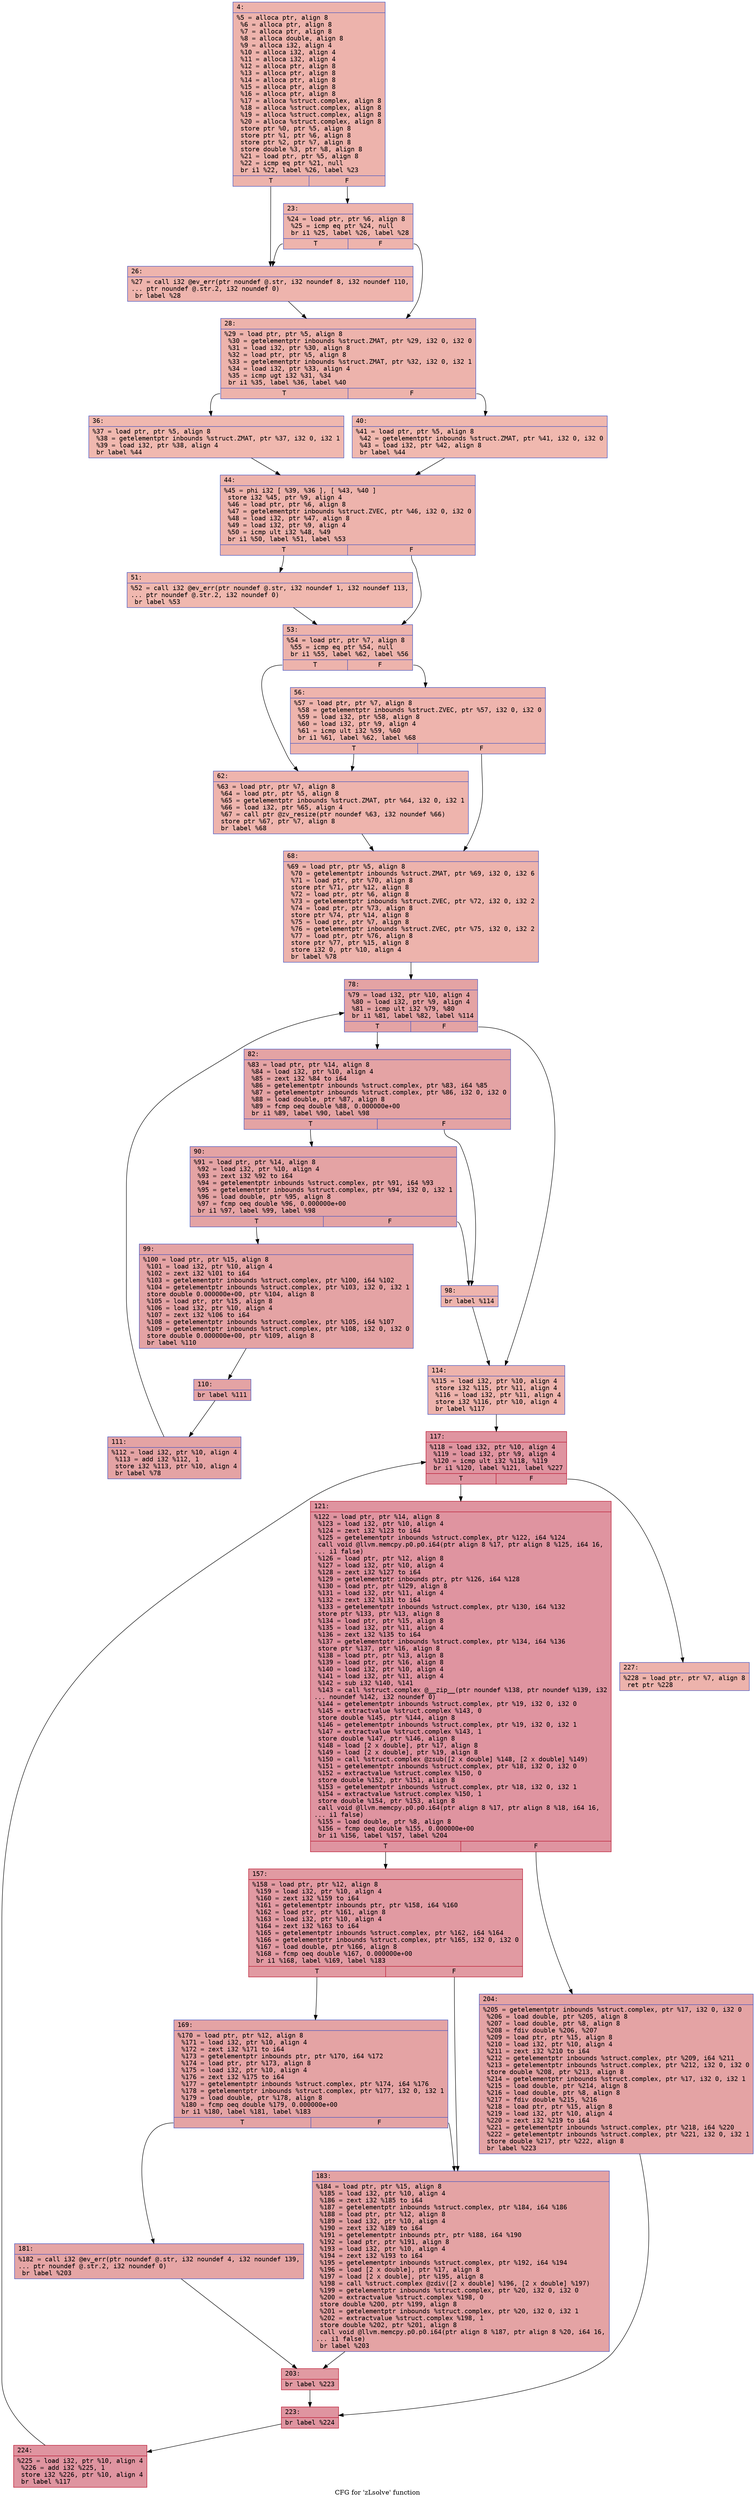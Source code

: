 digraph "CFG for 'zLsolve' function" {
	label="CFG for 'zLsolve' function";

	Node0x600001c82a80 [shape=record,color="#3d50c3ff", style=filled, fillcolor="#d6524470" fontname="Courier",label="{4:\l|  %5 = alloca ptr, align 8\l  %6 = alloca ptr, align 8\l  %7 = alloca ptr, align 8\l  %8 = alloca double, align 8\l  %9 = alloca i32, align 4\l  %10 = alloca i32, align 4\l  %11 = alloca i32, align 4\l  %12 = alloca ptr, align 8\l  %13 = alloca ptr, align 8\l  %14 = alloca ptr, align 8\l  %15 = alloca ptr, align 8\l  %16 = alloca ptr, align 8\l  %17 = alloca %struct.complex, align 8\l  %18 = alloca %struct.complex, align 8\l  %19 = alloca %struct.complex, align 8\l  %20 = alloca %struct.complex, align 8\l  store ptr %0, ptr %5, align 8\l  store ptr %1, ptr %6, align 8\l  store ptr %2, ptr %7, align 8\l  store double %3, ptr %8, align 8\l  %21 = load ptr, ptr %5, align 8\l  %22 = icmp eq ptr %21, null\l  br i1 %22, label %26, label %23\l|{<s0>T|<s1>F}}"];
	Node0x600001c82a80:s0 -> Node0x600001c82b20[tooltip="4 -> 26\nProbability 37.50%" ];
	Node0x600001c82a80:s1 -> Node0x600001c82ad0[tooltip="4 -> 23\nProbability 62.50%" ];
	Node0x600001c82ad0 [shape=record,color="#3d50c3ff", style=filled, fillcolor="#d8564670" fontname="Courier",label="{23:\l|  %24 = load ptr, ptr %6, align 8\l  %25 = icmp eq ptr %24, null\l  br i1 %25, label %26, label %28\l|{<s0>T|<s1>F}}"];
	Node0x600001c82ad0:s0 -> Node0x600001c82b20[tooltip="23 -> 26\nProbability 37.50%" ];
	Node0x600001c82ad0:s1 -> Node0x600001c82b70[tooltip="23 -> 28\nProbability 62.50%" ];
	Node0x600001c82b20 [shape=record,color="#3d50c3ff", style=filled, fillcolor="#d8564670" fontname="Courier",label="{26:\l|  %27 = call i32 @ev_err(ptr noundef @.str, i32 noundef 8, i32 noundef 110,\l... ptr noundef @.str.2, i32 noundef 0)\l  br label %28\l}"];
	Node0x600001c82b20 -> Node0x600001c82b70[tooltip="26 -> 28\nProbability 100.00%" ];
	Node0x600001c82b70 [shape=record,color="#3d50c3ff", style=filled, fillcolor="#d6524470" fontname="Courier",label="{28:\l|  %29 = load ptr, ptr %5, align 8\l  %30 = getelementptr inbounds %struct.ZMAT, ptr %29, i32 0, i32 0\l  %31 = load i32, ptr %30, align 8\l  %32 = load ptr, ptr %5, align 8\l  %33 = getelementptr inbounds %struct.ZMAT, ptr %32, i32 0, i32 1\l  %34 = load i32, ptr %33, align 4\l  %35 = icmp ugt i32 %31, %34\l  br i1 %35, label %36, label %40\l|{<s0>T|<s1>F}}"];
	Node0x600001c82b70:s0 -> Node0x600001c82bc0[tooltip="28 -> 36\nProbability 50.00%" ];
	Node0x600001c82b70:s1 -> Node0x600001c82c10[tooltip="28 -> 40\nProbability 50.00%" ];
	Node0x600001c82bc0 [shape=record,color="#3d50c3ff", style=filled, fillcolor="#dc5d4a70" fontname="Courier",label="{36:\l|  %37 = load ptr, ptr %5, align 8\l  %38 = getelementptr inbounds %struct.ZMAT, ptr %37, i32 0, i32 1\l  %39 = load i32, ptr %38, align 4\l  br label %44\l}"];
	Node0x600001c82bc0 -> Node0x600001c82c60[tooltip="36 -> 44\nProbability 100.00%" ];
	Node0x600001c82c10 [shape=record,color="#3d50c3ff", style=filled, fillcolor="#dc5d4a70" fontname="Courier",label="{40:\l|  %41 = load ptr, ptr %5, align 8\l  %42 = getelementptr inbounds %struct.ZMAT, ptr %41, i32 0, i32 0\l  %43 = load i32, ptr %42, align 8\l  br label %44\l}"];
	Node0x600001c82c10 -> Node0x600001c82c60[tooltip="40 -> 44\nProbability 100.00%" ];
	Node0x600001c82c60 [shape=record,color="#3d50c3ff", style=filled, fillcolor="#d6524470" fontname="Courier",label="{44:\l|  %45 = phi i32 [ %39, %36 ], [ %43, %40 ]\l  store i32 %45, ptr %9, align 4\l  %46 = load ptr, ptr %6, align 8\l  %47 = getelementptr inbounds %struct.ZVEC, ptr %46, i32 0, i32 0\l  %48 = load i32, ptr %47, align 8\l  %49 = load i32, ptr %9, align 4\l  %50 = icmp ult i32 %48, %49\l  br i1 %50, label %51, label %53\l|{<s0>T|<s1>F}}"];
	Node0x600001c82c60:s0 -> Node0x600001c82cb0[tooltip="44 -> 51\nProbability 50.00%" ];
	Node0x600001c82c60:s1 -> Node0x600001c82d00[tooltip="44 -> 53\nProbability 50.00%" ];
	Node0x600001c82cb0 [shape=record,color="#3d50c3ff", style=filled, fillcolor="#dc5d4a70" fontname="Courier",label="{51:\l|  %52 = call i32 @ev_err(ptr noundef @.str, i32 noundef 1, i32 noundef 113,\l... ptr noundef @.str.2, i32 noundef 0)\l  br label %53\l}"];
	Node0x600001c82cb0 -> Node0x600001c82d00[tooltip="51 -> 53\nProbability 100.00%" ];
	Node0x600001c82d00 [shape=record,color="#3d50c3ff", style=filled, fillcolor="#d6524470" fontname="Courier",label="{53:\l|  %54 = load ptr, ptr %7, align 8\l  %55 = icmp eq ptr %54, null\l  br i1 %55, label %62, label %56\l|{<s0>T|<s1>F}}"];
	Node0x600001c82d00:s0 -> Node0x600001c82da0[tooltip="53 -> 62\nProbability 37.50%" ];
	Node0x600001c82d00:s1 -> Node0x600001c82d50[tooltip="53 -> 56\nProbability 62.50%" ];
	Node0x600001c82d50 [shape=record,color="#3d50c3ff", style=filled, fillcolor="#d8564670" fontname="Courier",label="{56:\l|  %57 = load ptr, ptr %7, align 8\l  %58 = getelementptr inbounds %struct.ZVEC, ptr %57, i32 0, i32 0\l  %59 = load i32, ptr %58, align 8\l  %60 = load i32, ptr %9, align 4\l  %61 = icmp ult i32 %59, %60\l  br i1 %61, label %62, label %68\l|{<s0>T|<s1>F}}"];
	Node0x600001c82d50:s0 -> Node0x600001c82da0[tooltip="56 -> 62\nProbability 50.00%" ];
	Node0x600001c82d50:s1 -> Node0x600001c82df0[tooltip="56 -> 68\nProbability 50.00%" ];
	Node0x600001c82da0 [shape=record,color="#3d50c3ff", style=filled, fillcolor="#d8564670" fontname="Courier",label="{62:\l|  %63 = load ptr, ptr %7, align 8\l  %64 = load ptr, ptr %5, align 8\l  %65 = getelementptr inbounds %struct.ZMAT, ptr %64, i32 0, i32 1\l  %66 = load i32, ptr %65, align 4\l  %67 = call ptr @zv_resize(ptr noundef %63, i32 noundef %66)\l  store ptr %67, ptr %7, align 8\l  br label %68\l}"];
	Node0x600001c82da0 -> Node0x600001c82df0[tooltip="62 -> 68\nProbability 100.00%" ];
	Node0x600001c82df0 [shape=record,color="#3d50c3ff", style=filled, fillcolor="#d6524470" fontname="Courier",label="{68:\l|  %69 = load ptr, ptr %5, align 8\l  %70 = getelementptr inbounds %struct.ZMAT, ptr %69, i32 0, i32 6\l  %71 = load ptr, ptr %70, align 8\l  store ptr %71, ptr %12, align 8\l  %72 = load ptr, ptr %6, align 8\l  %73 = getelementptr inbounds %struct.ZVEC, ptr %72, i32 0, i32 2\l  %74 = load ptr, ptr %73, align 8\l  store ptr %74, ptr %14, align 8\l  %75 = load ptr, ptr %7, align 8\l  %76 = getelementptr inbounds %struct.ZVEC, ptr %75, i32 0, i32 2\l  %77 = load ptr, ptr %76, align 8\l  store ptr %77, ptr %15, align 8\l  store i32 0, ptr %10, align 4\l  br label %78\l}"];
	Node0x600001c82df0 -> Node0x600001c82e40[tooltip="68 -> 78\nProbability 100.00%" ];
	Node0x600001c82e40 [shape=record,color="#3d50c3ff", style=filled, fillcolor="#c32e3170" fontname="Courier",label="{78:\l|  %79 = load i32, ptr %10, align 4\l  %80 = load i32, ptr %9, align 4\l  %81 = icmp ult i32 %79, %80\l  br i1 %81, label %82, label %114\l|{<s0>T|<s1>F}}"];
	Node0x600001c82e40:s0 -> Node0x600001c82e90[tooltip="78 -> 82\nProbability 96.88%" ];
	Node0x600001c82e40:s1 -> Node0x600001c83070[tooltip="78 -> 114\nProbability 3.12%" ];
	Node0x600001c82e90 [shape=record,color="#3d50c3ff", style=filled, fillcolor="#c32e3170" fontname="Courier",label="{82:\l|  %83 = load ptr, ptr %14, align 8\l  %84 = load i32, ptr %10, align 4\l  %85 = zext i32 %84 to i64\l  %86 = getelementptr inbounds %struct.complex, ptr %83, i64 %85\l  %87 = getelementptr inbounds %struct.complex, ptr %86, i32 0, i32 0\l  %88 = load double, ptr %87, align 8\l  %89 = fcmp oeq double %88, 0.000000e+00\l  br i1 %89, label %90, label %98\l|{<s0>T|<s1>F}}"];
	Node0x600001c82e90:s0 -> Node0x600001c82ee0[tooltip="82 -> 90\nProbability 96.88%" ];
	Node0x600001c82e90:s1 -> Node0x600001c82f30[tooltip="82 -> 98\nProbability 3.12%" ];
	Node0x600001c82ee0 [shape=record,color="#3d50c3ff", style=filled, fillcolor="#c32e3170" fontname="Courier",label="{90:\l|  %91 = load ptr, ptr %14, align 8\l  %92 = load i32, ptr %10, align 4\l  %93 = zext i32 %92 to i64\l  %94 = getelementptr inbounds %struct.complex, ptr %91, i64 %93\l  %95 = getelementptr inbounds %struct.complex, ptr %94, i32 0, i32 1\l  %96 = load double, ptr %95, align 8\l  %97 = fcmp oeq double %96, 0.000000e+00\l  br i1 %97, label %99, label %98\l|{<s0>T|<s1>F}}"];
	Node0x600001c82ee0:s0 -> Node0x600001c82f80[tooltip="90 -> 99\nProbability 96.88%" ];
	Node0x600001c82ee0:s1 -> Node0x600001c82f30[tooltip="90 -> 98\nProbability 3.12%" ];
	Node0x600001c82f30 [shape=record,color="#3d50c3ff", style=filled, fillcolor="#d8564670" fontname="Courier",label="{98:\l|  br label %114\l}"];
	Node0x600001c82f30 -> Node0x600001c83070[tooltip="98 -> 114\nProbability 100.00%" ];
	Node0x600001c82f80 [shape=record,color="#3d50c3ff", style=filled, fillcolor="#c32e3170" fontname="Courier",label="{99:\l|  %100 = load ptr, ptr %15, align 8\l  %101 = load i32, ptr %10, align 4\l  %102 = zext i32 %101 to i64\l  %103 = getelementptr inbounds %struct.complex, ptr %100, i64 %102\l  %104 = getelementptr inbounds %struct.complex, ptr %103, i32 0, i32 1\l  store double 0.000000e+00, ptr %104, align 8\l  %105 = load ptr, ptr %15, align 8\l  %106 = load i32, ptr %10, align 4\l  %107 = zext i32 %106 to i64\l  %108 = getelementptr inbounds %struct.complex, ptr %105, i64 %107\l  %109 = getelementptr inbounds %struct.complex, ptr %108, i32 0, i32 0\l  store double 0.000000e+00, ptr %109, align 8\l  br label %110\l}"];
	Node0x600001c82f80 -> Node0x600001c82fd0[tooltip="99 -> 110\nProbability 100.00%" ];
	Node0x600001c82fd0 [shape=record,color="#3d50c3ff", style=filled, fillcolor="#c32e3170" fontname="Courier",label="{110:\l|  br label %111\l}"];
	Node0x600001c82fd0 -> Node0x600001c83020[tooltip="110 -> 111\nProbability 100.00%" ];
	Node0x600001c83020 [shape=record,color="#3d50c3ff", style=filled, fillcolor="#c32e3170" fontname="Courier",label="{111:\l|  %112 = load i32, ptr %10, align 4\l  %113 = add i32 %112, 1\l  store i32 %113, ptr %10, align 4\l  br label %78\l}"];
	Node0x600001c83020 -> Node0x600001c82e40[tooltip="111 -> 78\nProbability 100.00%" ];
	Node0x600001c83070 [shape=record,color="#3d50c3ff", style=filled, fillcolor="#d6524470" fontname="Courier",label="{114:\l|  %115 = load i32, ptr %10, align 4\l  store i32 %115, ptr %11, align 4\l  %116 = load i32, ptr %11, align 4\l  store i32 %116, ptr %10, align 4\l  br label %117\l}"];
	Node0x600001c83070 -> Node0x600001c830c0[tooltip="114 -> 117\nProbability 100.00%" ];
	Node0x600001c830c0 [shape=record,color="#b70d28ff", style=filled, fillcolor="#b70d2870" fontname="Courier",label="{117:\l|  %118 = load i32, ptr %10, align 4\l  %119 = load i32, ptr %9, align 4\l  %120 = icmp ult i32 %118, %119\l  br i1 %120, label %121, label %227\l|{<s0>T|<s1>F}}"];
	Node0x600001c830c0:s0 -> Node0x600001c83110[tooltip="117 -> 121\nProbability 96.88%" ];
	Node0x600001c830c0:s1 -> Node0x600001c833e0[tooltip="117 -> 227\nProbability 3.12%" ];
	Node0x600001c83110 [shape=record,color="#b70d28ff", style=filled, fillcolor="#b70d2870" fontname="Courier",label="{121:\l|  %122 = load ptr, ptr %14, align 8\l  %123 = load i32, ptr %10, align 4\l  %124 = zext i32 %123 to i64\l  %125 = getelementptr inbounds %struct.complex, ptr %122, i64 %124\l  call void @llvm.memcpy.p0.p0.i64(ptr align 8 %17, ptr align 8 %125, i64 16,\l... i1 false)\l  %126 = load ptr, ptr %12, align 8\l  %127 = load i32, ptr %10, align 4\l  %128 = zext i32 %127 to i64\l  %129 = getelementptr inbounds ptr, ptr %126, i64 %128\l  %130 = load ptr, ptr %129, align 8\l  %131 = load i32, ptr %11, align 4\l  %132 = zext i32 %131 to i64\l  %133 = getelementptr inbounds %struct.complex, ptr %130, i64 %132\l  store ptr %133, ptr %13, align 8\l  %134 = load ptr, ptr %15, align 8\l  %135 = load i32, ptr %11, align 4\l  %136 = zext i32 %135 to i64\l  %137 = getelementptr inbounds %struct.complex, ptr %134, i64 %136\l  store ptr %137, ptr %16, align 8\l  %138 = load ptr, ptr %13, align 8\l  %139 = load ptr, ptr %16, align 8\l  %140 = load i32, ptr %10, align 4\l  %141 = load i32, ptr %11, align 4\l  %142 = sub i32 %140, %141\l  %143 = call %struct.complex @__zip__(ptr noundef %138, ptr noundef %139, i32\l... noundef %142, i32 noundef 0)\l  %144 = getelementptr inbounds %struct.complex, ptr %19, i32 0, i32 0\l  %145 = extractvalue %struct.complex %143, 0\l  store double %145, ptr %144, align 8\l  %146 = getelementptr inbounds %struct.complex, ptr %19, i32 0, i32 1\l  %147 = extractvalue %struct.complex %143, 1\l  store double %147, ptr %146, align 8\l  %148 = load [2 x double], ptr %17, align 8\l  %149 = load [2 x double], ptr %19, align 8\l  %150 = call %struct.complex @zsub([2 x double] %148, [2 x double] %149)\l  %151 = getelementptr inbounds %struct.complex, ptr %18, i32 0, i32 0\l  %152 = extractvalue %struct.complex %150, 0\l  store double %152, ptr %151, align 8\l  %153 = getelementptr inbounds %struct.complex, ptr %18, i32 0, i32 1\l  %154 = extractvalue %struct.complex %150, 1\l  store double %154, ptr %153, align 8\l  call void @llvm.memcpy.p0.p0.i64(ptr align 8 %17, ptr align 8 %18, i64 16,\l... i1 false)\l  %155 = load double, ptr %8, align 8\l  %156 = fcmp oeq double %155, 0.000000e+00\l  br i1 %156, label %157, label %204\l|{<s0>T|<s1>F}}"];
	Node0x600001c83110:s0 -> Node0x600001c83160[tooltip="121 -> 157\nProbability 62.50%" ];
	Node0x600001c83110:s1 -> Node0x600001c832f0[tooltip="121 -> 204\nProbability 37.50%" ];
	Node0x600001c83160 [shape=record,color="#b70d28ff", style=filled, fillcolor="#bb1b2c70" fontname="Courier",label="{157:\l|  %158 = load ptr, ptr %12, align 8\l  %159 = load i32, ptr %10, align 4\l  %160 = zext i32 %159 to i64\l  %161 = getelementptr inbounds ptr, ptr %158, i64 %160\l  %162 = load ptr, ptr %161, align 8\l  %163 = load i32, ptr %10, align 4\l  %164 = zext i32 %163 to i64\l  %165 = getelementptr inbounds %struct.complex, ptr %162, i64 %164\l  %166 = getelementptr inbounds %struct.complex, ptr %165, i32 0, i32 0\l  %167 = load double, ptr %166, align 8\l  %168 = fcmp oeq double %167, 0.000000e+00\l  br i1 %168, label %169, label %183\l|{<s0>T|<s1>F}}"];
	Node0x600001c83160:s0 -> Node0x600001c831b0[tooltip="157 -> 169\nProbability 62.50%" ];
	Node0x600001c83160:s1 -> Node0x600001c83250[tooltip="157 -> 183\nProbability 37.50%" ];
	Node0x600001c831b0 [shape=record,color="#3d50c3ff", style=filled, fillcolor="#c32e3170" fontname="Courier",label="{169:\l|  %170 = load ptr, ptr %12, align 8\l  %171 = load i32, ptr %10, align 4\l  %172 = zext i32 %171 to i64\l  %173 = getelementptr inbounds ptr, ptr %170, i64 %172\l  %174 = load ptr, ptr %173, align 8\l  %175 = load i32, ptr %10, align 4\l  %176 = zext i32 %175 to i64\l  %177 = getelementptr inbounds %struct.complex, ptr %174, i64 %176\l  %178 = getelementptr inbounds %struct.complex, ptr %177, i32 0, i32 1\l  %179 = load double, ptr %178, align 8\l  %180 = fcmp oeq double %179, 0.000000e+00\l  br i1 %180, label %181, label %183\l|{<s0>T|<s1>F}}"];
	Node0x600001c831b0:s0 -> Node0x600001c83200[tooltip="169 -> 181\nProbability 62.50%" ];
	Node0x600001c831b0:s1 -> Node0x600001c83250[tooltip="169 -> 183\nProbability 37.50%" ];
	Node0x600001c83200 [shape=record,color="#3d50c3ff", style=filled, fillcolor="#c5333470" fontname="Courier",label="{181:\l|  %182 = call i32 @ev_err(ptr noundef @.str, i32 noundef 4, i32 noundef 139,\l... ptr noundef @.str.2, i32 noundef 0)\l  br label %203\l}"];
	Node0x600001c83200 -> Node0x600001c832a0[tooltip="181 -> 203\nProbability 100.00%" ];
	Node0x600001c83250 [shape=record,color="#3d50c3ff", style=filled, fillcolor="#c32e3170" fontname="Courier",label="{183:\l|  %184 = load ptr, ptr %15, align 8\l  %185 = load i32, ptr %10, align 4\l  %186 = zext i32 %185 to i64\l  %187 = getelementptr inbounds %struct.complex, ptr %184, i64 %186\l  %188 = load ptr, ptr %12, align 8\l  %189 = load i32, ptr %10, align 4\l  %190 = zext i32 %189 to i64\l  %191 = getelementptr inbounds ptr, ptr %188, i64 %190\l  %192 = load ptr, ptr %191, align 8\l  %193 = load i32, ptr %10, align 4\l  %194 = zext i32 %193 to i64\l  %195 = getelementptr inbounds %struct.complex, ptr %192, i64 %194\l  %196 = load [2 x double], ptr %17, align 8\l  %197 = load [2 x double], ptr %195, align 8\l  %198 = call %struct.complex @zdiv([2 x double] %196, [2 x double] %197)\l  %199 = getelementptr inbounds %struct.complex, ptr %20, i32 0, i32 0\l  %200 = extractvalue %struct.complex %198, 0\l  store double %200, ptr %199, align 8\l  %201 = getelementptr inbounds %struct.complex, ptr %20, i32 0, i32 1\l  %202 = extractvalue %struct.complex %198, 1\l  store double %202, ptr %201, align 8\l  call void @llvm.memcpy.p0.p0.i64(ptr align 8 %187, ptr align 8 %20, i64 16,\l... i1 false)\l  br label %203\l}"];
	Node0x600001c83250 -> Node0x600001c832a0[tooltip="183 -> 203\nProbability 100.00%" ];
	Node0x600001c832a0 [shape=record,color="#b70d28ff", style=filled, fillcolor="#bb1b2c70" fontname="Courier",label="{203:\l|  br label %223\l}"];
	Node0x600001c832a0 -> Node0x600001c83340[tooltip="203 -> 223\nProbability 100.00%" ];
	Node0x600001c832f0 [shape=record,color="#3d50c3ff", style=filled, fillcolor="#c32e3170" fontname="Courier",label="{204:\l|  %205 = getelementptr inbounds %struct.complex, ptr %17, i32 0, i32 0\l  %206 = load double, ptr %205, align 8\l  %207 = load double, ptr %8, align 8\l  %208 = fdiv double %206, %207\l  %209 = load ptr, ptr %15, align 8\l  %210 = load i32, ptr %10, align 4\l  %211 = zext i32 %210 to i64\l  %212 = getelementptr inbounds %struct.complex, ptr %209, i64 %211\l  %213 = getelementptr inbounds %struct.complex, ptr %212, i32 0, i32 0\l  store double %208, ptr %213, align 8\l  %214 = getelementptr inbounds %struct.complex, ptr %17, i32 0, i32 1\l  %215 = load double, ptr %214, align 8\l  %216 = load double, ptr %8, align 8\l  %217 = fdiv double %215, %216\l  %218 = load ptr, ptr %15, align 8\l  %219 = load i32, ptr %10, align 4\l  %220 = zext i32 %219 to i64\l  %221 = getelementptr inbounds %struct.complex, ptr %218, i64 %220\l  %222 = getelementptr inbounds %struct.complex, ptr %221, i32 0, i32 1\l  store double %217, ptr %222, align 8\l  br label %223\l}"];
	Node0x600001c832f0 -> Node0x600001c83340[tooltip="204 -> 223\nProbability 100.00%" ];
	Node0x600001c83340 [shape=record,color="#b70d28ff", style=filled, fillcolor="#b70d2870" fontname="Courier",label="{223:\l|  br label %224\l}"];
	Node0x600001c83340 -> Node0x600001c83390[tooltip="223 -> 224\nProbability 100.00%" ];
	Node0x600001c83390 [shape=record,color="#b70d28ff", style=filled, fillcolor="#b70d2870" fontname="Courier",label="{224:\l|  %225 = load i32, ptr %10, align 4\l  %226 = add i32 %225, 1\l  store i32 %226, ptr %10, align 4\l  br label %117\l}"];
	Node0x600001c83390 -> Node0x600001c830c0[tooltip="224 -> 117\nProbability 100.00%" ];
	Node0x600001c833e0 [shape=record,color="#3d50c3ff", style=filled, fillcolor="#d6524470" fontname="Courier",label="{227:\l|  %228 = load ptr, ptr %7, align 8\l  ret ptr %228\l}"];
}
